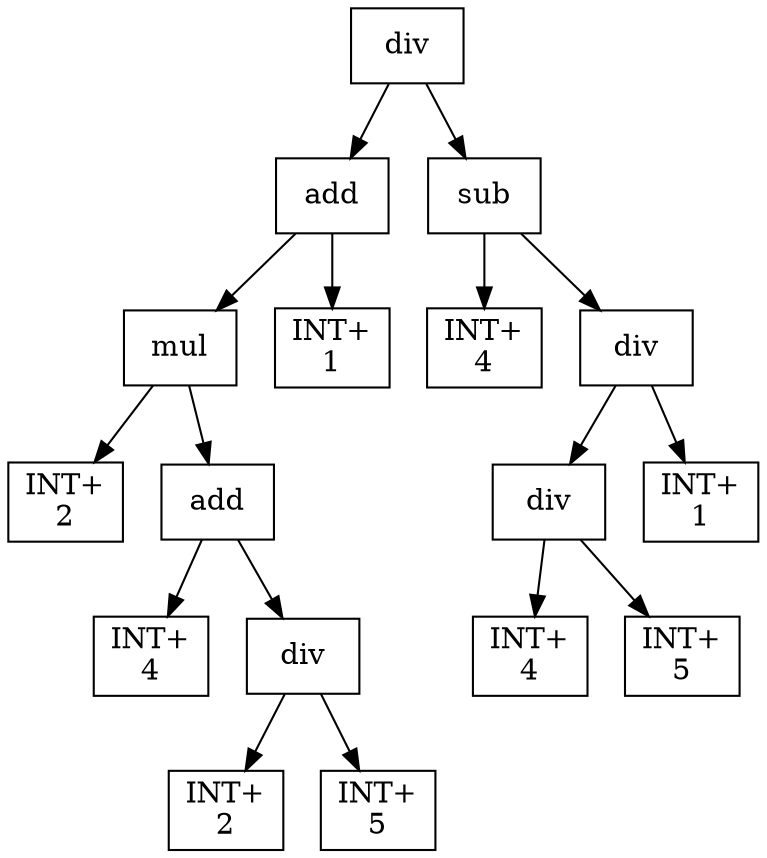 digraph expr {
  node [shape=box];
  n1 [label="div"];
  n2 [label="add"];
  n3 [label="mul"];
  n4 [label="INT+\n2"];
  n5 [label="add"];
  n6 [label="INT+\n4"];
  n7 [label="div"];
  n8 [label="INT+\n2"];
  n9 [label="INT+\n5"];
  n7 -> n8;
  n7 -> n9;
  n5 -> n6;
  n5 -> n7;
  n3 -> n4;
  n3 -> n5;
  n10 [label="INT+\n1"];
  n2 -> n3;
  n2 -> n10;
  n11 [label="sub"];
  n12 [label="INT+\n4"];
  n13 [label="div"];
  n14 [label="div"];
  n15 [label="INT+\n4"];
  n16 [label="INT+\n5"];
  n14 -> n15;
  n14 -> n16;
  n17 [label="INT+\n1"];
  n13 -> n14;
  n13 -> n17;
  n11 -> n12;
  n11 -> n13;
  n1 -> n2;
  n1 -> n11;
}